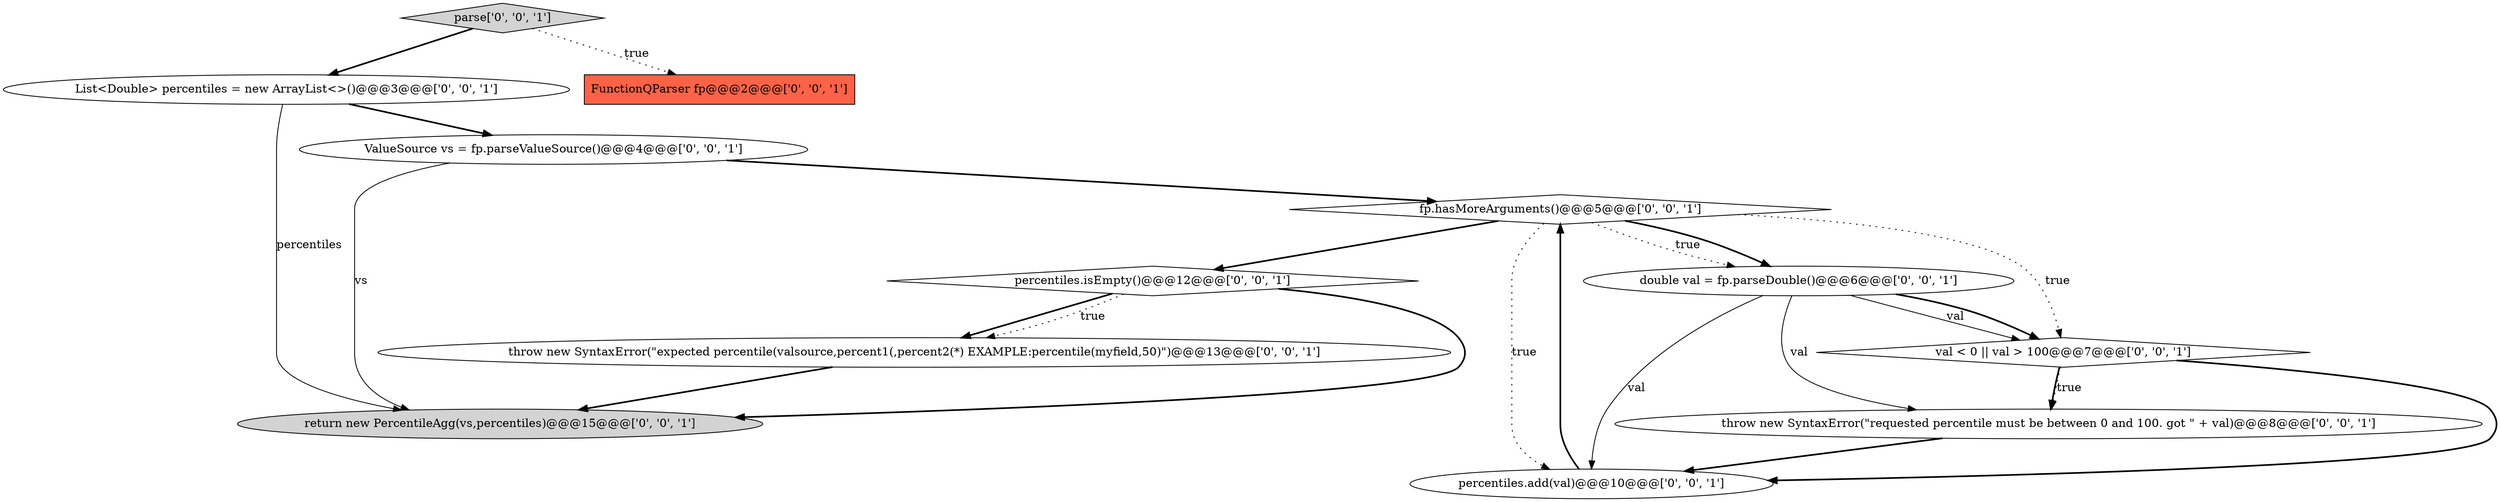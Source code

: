 digraph {
3 [style = filled, label = "List<Double> percentiles = new ArrayList<>()@@@3@@@['0', '0', '1']", fillcolor = white, shape = ellipse image = "AAA0AAABBB3BBB"];
5 [style = filled, label = "FunctionQParser fp@@@2@@@['0', '0', '1']", fillcolor = tomato, shape = box image = "AAA0AAABBB3BBB"];
2 [style = filled, label = "percentiles.add(val)@@@10@@@['0', '0', '1']", fillcolor = white, shape = ellipse image = "AAA0AAABBB3BBB"];
1 [style = filled, label = "return new PercentileAgg(vs,percentiles)@@@15@@@['0', '0', '1']", fillcolor = lightgray, shape = ellipse image = "AAA0AAABBB3BBB"];
0 [style = filled, label = "double val = fp.parseDouble()@@@6@@@['0', '0', '1']", fillcolor = white, shape = ellipse image = "AAA0AAABBB3BBB"];
6 [style = filled, label = "ValueSource vs = fp.parseValueSource()@@@4@@@['0', '0', '1']", fillcolor = white, shape = ellipse image = "AAA0AAABBB3BBB"];
10 [style = filled, label = "fp.hasMoreArguments()@@@5@@@['0', '0', '1']", fillcolor = white, shape = diamond image = "AAA0AAABBB3BBB"];
11 [style = filled, label = "throw new SyntaxError(\"expected percentile(valsource,percent1(,percent2(*) EXAMPLE:percentile(myfield,50)\")@@@13@@@['0', '0', '1']", fillcolor = white, shape = ellipse image = "AAA0AAABBB3BBB"];
4 [style = filled, label = "percentiles.isEmpty()@@@12@@@['0', '0', '1']", fillcolor = white, shape = diamond image = "AAA0AAABBB3BBB"];
9 [style = filled, label = "throw new SyntaxError(\"requested percentile must be between 0 and 100. got \" + val)@@@8@@@['0', '0', '1']", fillcolor = white, shape = ellipse image = "AAA0AAABBB3BBB"];
8 [style = filled, label = "parse['0', '0', '1']", fillcolor = lightgray, shape = diamond image = "AAA0AAABBB3BBB"];
7 [style = filled, label = "val < 0 || val > 100@@@7@@@['0', '0', '1']", fillcolor = white, shape = diamond image = "AAA0AAABBB3BBB"];
10->2 [style = dotted, label="true"];
3->1 [style = solid, label="percentiles"];
0->9 [style = solid, label="val"];
0->7 [style = solid, label="val"];
0->7 [style = bold, label=""];
7->9 [style = bold, label=""];
4->11 [style = bold, label=""];
9->2 [style = bold, label=""];
4->11 [style = dotted, label="true"];
11->1 [style = bold, label=""];
2->10 [style = bold, label=""];
10->0 [style = dotted, label="true"];
10->7 [style = dotted, label="true"];
7->9 [style = dotted, label="true"];
8->3 [style = bold, label=""];
4->1 [style = bold, label=""];
3->6 [style = bold, label=""];
6->10 [style = bold, label=""];
0->2 [style = solid, label="val"];
10->4 [style = bold, label=""];
6->1 [style = solid, label="vs"];
8->5 [style = dotted, label="true"];
10->0 [style = bold, label=""];
7->2 [style = bold, label=""];
}
